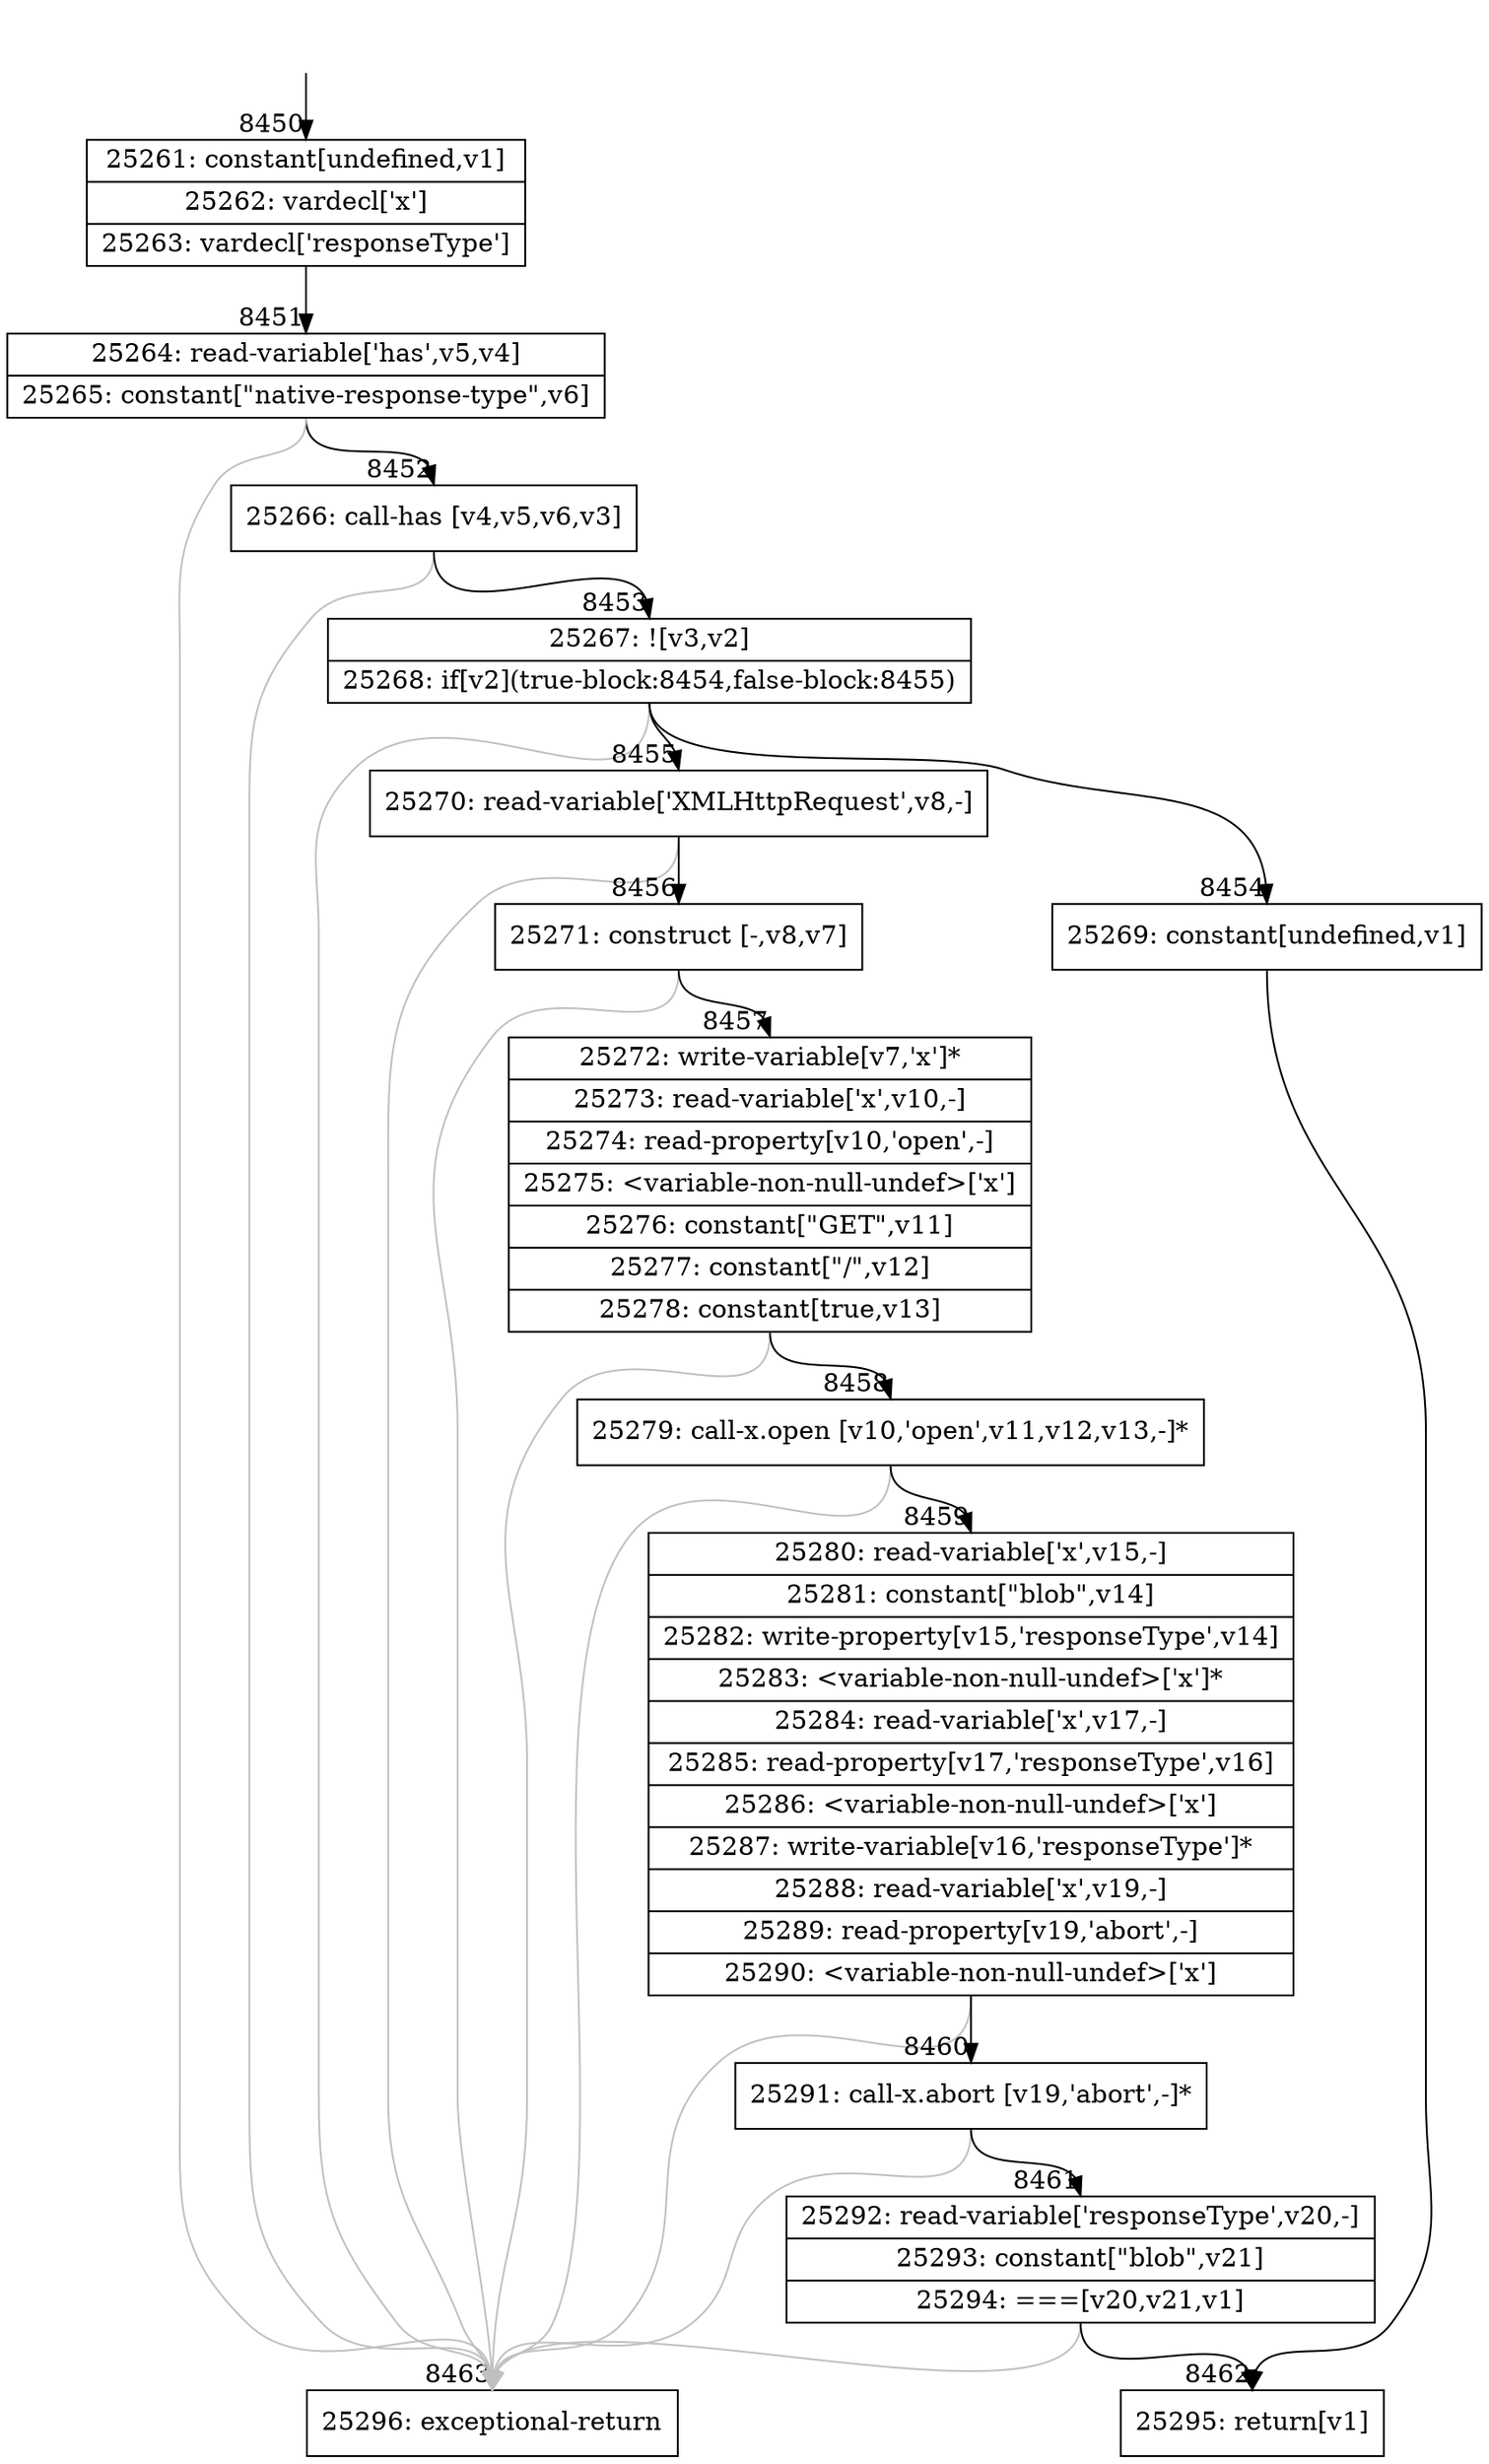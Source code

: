 digraph {
rankdir="TD"
BB_entry569[shape=none,label=""];
BB_entry569 -> BB8450 [tailport=s, headport=n, headlabel="    8450"]
BB8450 [shape=record label="{25261: constant[undefined,v1]|25262: vardecl['x']|25263: vardecl['responseType']}" ] 
BB8450 -> BB8451 [tailport=s, headport=n, headlabel="      8451"]
BB8451 [shape=record label="{25264: read-variable['has',v5,v4]|25265: constant[\"native-response-type\",v6]}" ] 
BB8451 -> BB8452 [tailport=s, headport=n, headlabel="      8452"]
BB8451 -> BB8463 [tailport=s, headport=n, color=gray, headlabel="      8463"]
BB8452 [shape=record label="{25266: call-has [v4,v5,v6,v3]}" ] 
BB8452 -> BB8453 [tailport=s, headport=n, headlabel="      8453"]
BB8452 -> BB8463 [tailport=s, headport=n, color=gray]
BB8453 [shape=record label="{25267: ![v3,v2]|25268: if[v2](true-block:8454,false-block:8455)}" ] 
BB8453 -> BB8454 [tailport=s, headport=n, headlabel="      8454"]
BB8453 -> BB8455 [tailport=s, headport=n, headlabel="      8455"]
BB8453 -> BB8463 [tailport=s, headport=n, color=gray]
BB8454 [shape=record label="{25269: constant[undefined,v1]}" ] 
BB8454 -> BB8462 [tailport=s, headport=n, headlabel="      8462"]
BB8455 [shape=record label="{25270: read-variable['XMLHttpRequest',v8,-]}" ] 
BB8455 -> BB8456 [tailport=s, headport=n, headlabel="      8456"]
BB8455 -> BB8463 [tailport=s, headport=n, color=gray]
BB8456 [shape=record label="{25271: construct [-,v8,v7]}" ] 
BB8456 -> BB8457 [tailport=s, headport=n, headlabel="      8457"]
BB8456 -> BB8463 [tailport=s, headport=n, color=gray]
BB8457 [shape=record label="{25272: write-variable[v7,'x']*|25273: read-variable['x',v10,-]|25274: read-property[v10,'open',-]|25275: \<variable-non-null-undef\>['x']|25276: constant[\"GET\",v11]|25277: constant[\"/\",v12]|25278: constant[true,v13]}" ] 
BB8457 -> BB8458 [tailport=s, headport=n, headlabel="      8458"]
BB8457 -> BB8463 [tailport=s, headport=n, color=gray]
BB8458 [shape=record label="{25279: call-x.open [v10,'open',v11,v12,v13,-]*}" ] 
BB8458 -> BB8459 [tailport=s, headport=n, headlabel="      8459"]
BB8458 -> BB8463 [tailport=s, headport=n, color=gray]
BB8459 [shape=record label="{25280: read-variable['x',v15,-]|25281: constant[\"blob\",v14]|25282: write-property[v15,'responseType',v14]|25283: \<variable-non-null-undef\>['x']*|25284: read-variable['x',v17,-]|25285: read-property[v17,'responseType',v16]|25286: \<variable-non-null-undef\>['x']|25287: write-variable[v16,'responseType']*|25288: read-variable['x',v19,-]|25289: read-property[v19,'abort',-]|25290: \<variable-non-null-undef\>['x']}" ] 
BB8459 -> BB8460 [tailport=s, headport=n, headlabel="      8460"]
BB8459 -> BB8463 [tailport=s, headport=n, color=gray]
BB8460 [shape=record label="{25291: call-x.abort [v19,'abort',-]*}" ] 
BB8460 -> BB8461 [tailport=s, headport=n, headlabel="      8461"]
BB8460 -> BB8463 [tailport=s, headport=n, color=gray]
BB8461 [shape=record label="{25292: read-variable['responseType',v20,-]|25293: constant[\"blob\",v21]|25294: ===[v20,v21,v1]}" ] 
BB8461 -> BB8462 [tailport=s, headport=n]
BB8461 -> BB8463 [tailport=s, headport=n, color=gray]
BB8462 [shape=record label="{25295: return[v1]}" ] 
BB8463 [shape=record label="{25296: exceptional-return}" ] 
//#$~ 11859
}
